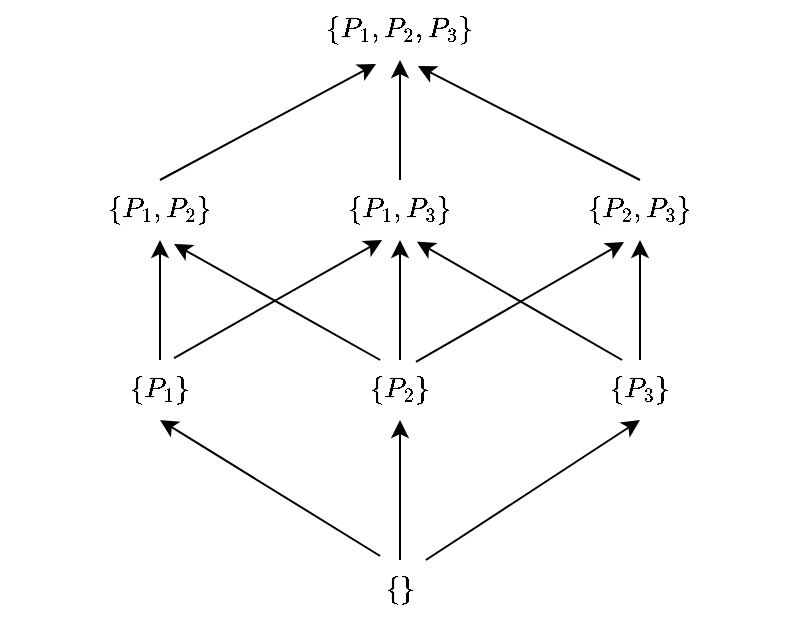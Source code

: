 <mxfile version="21.2.1" type="github">
  <diagram name="第 1 页" id="J_GhGBVUVq65wwpw01NC">
    <mxGraphModel dx="819" dy="450" grid="1" gridSize="10" guides="1" tooltips="1" connect="1" arrows="1" fold="1" page="1" pageScale="1" pageWidth="827" pageHeight="1169" math="1" shadow="0">
      <root>
        <mxCell id="0" />
        <mxCell id="1" parent="0" />
        <mxCell id="SagN2Ig0a14yWZOSGHrz-19" style="edgeStyle=orthogonalEdgeStyle;rounded=0;orthogonalLoop=1;jettySize=auto;html=1;exitX=0.5;exitY=0;exitDx=0;exitDy=0;entryX=0.5;entryY=1;entryDx=0;entryDy=0;" edge="1" parent="1" source="SagN2Ig0a14yWZOSGHrz-1" target="SagN2Ig0a14yWZOSGHrz-2">
          <mxGeometry relative="1" as="geometry" />
        </mxCell>
        <mxCell id="SagN2Ig0a14yWZOSGHrz-20" style="rounded=0;orthogonalLoop=1;jettySize=auto;html=1;exitX=0.438;exitY=-0.067;exitDx=0;exitDy=0;entryX=0.5;entryY=1;entryDx=0;entryDy=0;exitPerimeter=0;" edge="1" parent="1" source="SagN2Ig0a14yWZOSGHrz-1" target="SagN2Ig0a14yWZOSGHrz-3">
          <mxGeometry relative="1" as="geometry" />
        </mxCell>
        <mxCell id="SagN2Ig0a14yWZOSGHrz-21" style="rounded=0;orthogonalLoop=1;jettySize=auto;html=1;exitX=0.581;exitY=0;exitDx=0;exitDy=0;entryX=0.5;entryY=1;entryDx=0;entryDy=0;exitPerimeter=0;" edge="1" parent="1" source="SagN2Ig0a14yWZOSGHrz-1" target="SagN2Ig0a14yWZOSGHrz-4">
          <mxGeometry relative="1" as="geometry" />
        </mxCell>
        <mxCell id="SagN2Ig0a14yWZOSGHrz-1" value="$$\{\}$$" style="text;html=1;strokeColor=none;fillColor=none;align=center;verticalAlign=middle;whiteSpace=wrap;rounded=0;" vertex="1" parent="1">
          <mxGeometry x="280" y="420" width="160" height="30" as="geometry" />
        </mxCell>
        <mxCell id="SagN2Ig0a14yWZOSGHrz-24" style="edgeStyle=orthogonalEdgeStyle;rounded=0;orthogonalLoop=1;jettySize=auto;html=1;exitX=0.5;exitY=0;exitDx=0;exitDy=0;entryX=0.5;entryY=1;entryDx=0;entryDy=0;" edge="1" parent="1" source="SagN2Ig0a14yWZOSGHrz-2" target="SagN2Ig0a14yWZOSGHrz-7">
          <mxGeometry relative="1" as="geometry" />
        </mxCell>
        <mxCell id="SagN2Ig0a14yWZOSGHrz-30" style="rounded=0;orthogonalLoop=1;jettySize=auto;html=1;exitX=0.438;exitY=0;exitDx=0;exitDy=0;entryX=0.544;entryY=1.067;entryDx=0;entryDy=0;entryPerimeter=0;exitPerimeter=0;" edge="1" parent="1" source="SagN2Ig0a14yWZOSGHrz-2" target="SagN2Ig0a14yWZOSGHrz-6">
          <mxGeometry relative="1" as="geometry" />
        </mxCell>
        <mxCell id="SagN2Ig0a14yWZOSGHrz-31" style="rounded=0;orthogonalLoop=1;jettySize=auto;html=1;exitX=0.55;exitY=0.033;exitDx=0;exitDy=0;entryX=0.45;entryY=1.033;entryDx=0;entryDy=0;entryPerimeter=0;exitPerimeter=0;" edge="1" parent="1" source="SagN2Ig0a14yWZOSGHrz-2" target="SagN2Ig0a14yWZOSGHrz-8">
          <mxGeometry relative="1" as="geometry" />
        </mxCell>
        <mxCell id="SagN2Ig0a14yWZOSGHrz-2" value="$$\{P_2\}$$" style="text;html=1;strokeColor=none;fillColor=none;align=center;verticalAlign=middle;whiteSpace=wrap;rounded=0;" vertex="1" parent="1">
          <mxGeometry x="280" y="320" width="160" height="30" as="geometry" />
        </mxCell>
        <mxCell id="SagN2Ig0a14yWZOSGHrz-22" style="edgeStyle=orthogonalEdgeStyle;rounded=0;orthogonalLoop=1;jettySize=auto;html=1;exitX=0.5;exitY=0;exitDx=0;exitDy=0;entryX=0.5;entryY=1;entryDx=0;entryDy=0;" edge="1" parent="1" source="SagN2Ig0a14yWZOSGHrz-3" target="SagN2Ig0a14yWZOSGHrz-6">
          <mxGeometry relative="1" as="geometry" />
        </mxCell>
        <mxCell id="SagN2Ig0a14yWZOSGHrz-32" style="rounded=0;orthogonalLoop=1;jettySize=auto;html=1;exitX=0.544;exitY=-0.033;exitDx=0;exitDy=0;entryX=0.444;entryY=1;entryDx=0;entryDy=0;entryPerimeter=0;exitPerimeter=0;" edge="1" parent="1" source="SagN2Ig0a14yWZOSGHrz-3" target="SagN2Ig0a14yWZOSGHrz-7">
          <mxGeometry relative="1" as="geometry" />
        </mxCell>
        <mxCell id="SagN2Ig0a14yWZOSGHrz-3" value="$$\{P_1\}$$" style="text;html=1;strokeColor=none;fillColor=none;align=center;verticalAlign=middle;whiteSpace=wrap;rounded=0;" vertex="1" parent="1">
          <mxGeometry x="160" y="320" width="160" height="30" as="geometry" />
        </mxCell>
        <mxCell id="SagN2Ig0a14yWZOSGHrz-26" style="edgeStyle=orthogonalEdgeStyle;rounded=0;orthogonalLoop=1;jettySize=auto;html=1;exitX=0.5;exitY=0;exitDx=0;exitDy=0;entryX=0.5;entryY=1;entryDx=0;entryDy=0;" edge="1" parent="1" source="SagN2Ig0a14yWZOSGHrz-4" target="SagN2Ig0a14yWZOSGHrz-8">
          <mxGeometry relative="1" as="geometry" />
        </mxCell>
        <mxCell id="SagN2Ig0a14yWZOSGHrz-33" style="rounded=0;orthogonalLoop=1;jettySize=auto;html=1;exitX=0.444;exitY=0;exitDx=0;exitDy=0;entryX=0.553;entryY=1.029;entryDx=0;entryDy=0;entryPerimeter=0;exitPerimeter=0;" edge="1" parent="1" source="SagN2Ig0a14yWZOSGHrz-4" target="SagN2Ig0a14yWZOSGHrz-7">
          <mxGeometry relative="1" as="geometry" />
        </mxCell>
        <mxCell id="SagN2Ig0a14yWZOSGHrz-4" value="$$\{P_3\}$$" style="text;html=1;strokeColor=none;fillColor=none;align=center;verticalAlign=middle;whiteSpace=wrap;rounded=0;" vertex="1" parent="1">
          <mxGeometry x="400" y="320" width="160" height="30" as="geometry" />
        </mxCell>
        <mxCell id="SagN2Ig0a14yWZOSGHrz-27" style="rounded=0;orthogonalLoop=1;jettySize=auto;html=1;exitX=0.5;exitY=0;exitDx=0;exitDy=0;entryX=0.425;entryY=1.067;entryDx=0;entryDy=0;entryPerimeter=0;" edge="1" parent="1" source="SagN2Ig0a14yWZOSGHrz-6" target="SagN2Ig0a14yWZOSGHrz-9">
          <mxGeometry relative="1" as="geometry" />
        </mxCell>
        <mxCell id="SagN2Ig0a14yWZOSGHrz-6" value="$$\{P_1,P_2\}$$" style="text;html=1;strokeColor=none;fillColor=none;align=center;verticalAlign=middle;whiteSpace=wrap;rounded=0;" vertex="1" parent="1">
          <mxGeometry x="160" y="230" width="160" height="30" as="geometry" />
        </mxCell>
        <mxCell id="SagN2Ig0a14yWZOSGHrz-28" style="edgeStyle=orthogonalEdgeStyle;rounded=0;orthogonalLoop=1;jettySize=auto;html=1;exitX=0.5;exitY=0;exitDx=0;exitDy=0;entryX=0.5;entryY=1;entryDx=0;entryDy=0;" edge="1" parent="1" source="SagN2Ig0a14yWZOSGHrz-7" target="SagN2Ig0a14yWZOSGHrz-9">
          <mxGeometry relative="1" as="geometry" />
        </mxCell>
        <mxCell id="SagN2Ig0a14yWZOSGHrz-7" value="$$\{P_1,P_3\}$$" style="text;html=1;strokeColor=none;fillColor=none;align=center;verticalAlign=middle;whiteSpace=wrap;rounded=0;" vertex="1" parent="1">
          <mxGeometry x="280" y="230" width="160" height="30" as="geometry" />
        </mxCell>
        <mxCell id="SagN2Ig0a14yWZOSGHrz-29" style="rounded=0;orthogonalLoop=1;jettySize=auto;html=1;exitX=0.5;exitY=0;exitDx=0;exitDy=0;entryX=0.556;entryY=1.1;entryDx=0;entryDy=0;entryPerimeter=0;" edge="1" parent="1" source="SagN2Ig0a14yWZOSGHrz-8" target="SagN2Ig0a14yWZOSGHrz-9">
          <mxGeometry relative="1" as="geometry" />
        </mxCell>
        <mxCell id="SagN2Ig0a14yWZOSGHrz-8" value="$$\{P_2,P_3\}$$" style="text;html=1;strokeColor=none;fillColor=none;align=center;verticalAlign=middle;whiteSpace=wrap;rounded=0;" vertex="1" parent="1">
          <mxGeometry x="400" y="230" width="160" height="30" as="geometry" />
        </mxCell>
        <mxCell id="SagN2Ig0a14yWZOSGHrz-9" value="$$\{P_1,P_2,P_3\}$$" style="text;html=1;strokeColor=none;fillColor=none;align=center;verticalAlign=middle;whiteSpace=wrap;rounded=0;" vertex="1" parent="1">
          <mxGeometry x="280" y="140" width="160" height="30" as="geometry" />
        </mxCell>
      </root>
    </mxGraphModel>
  </diagram>
</mxfile>
